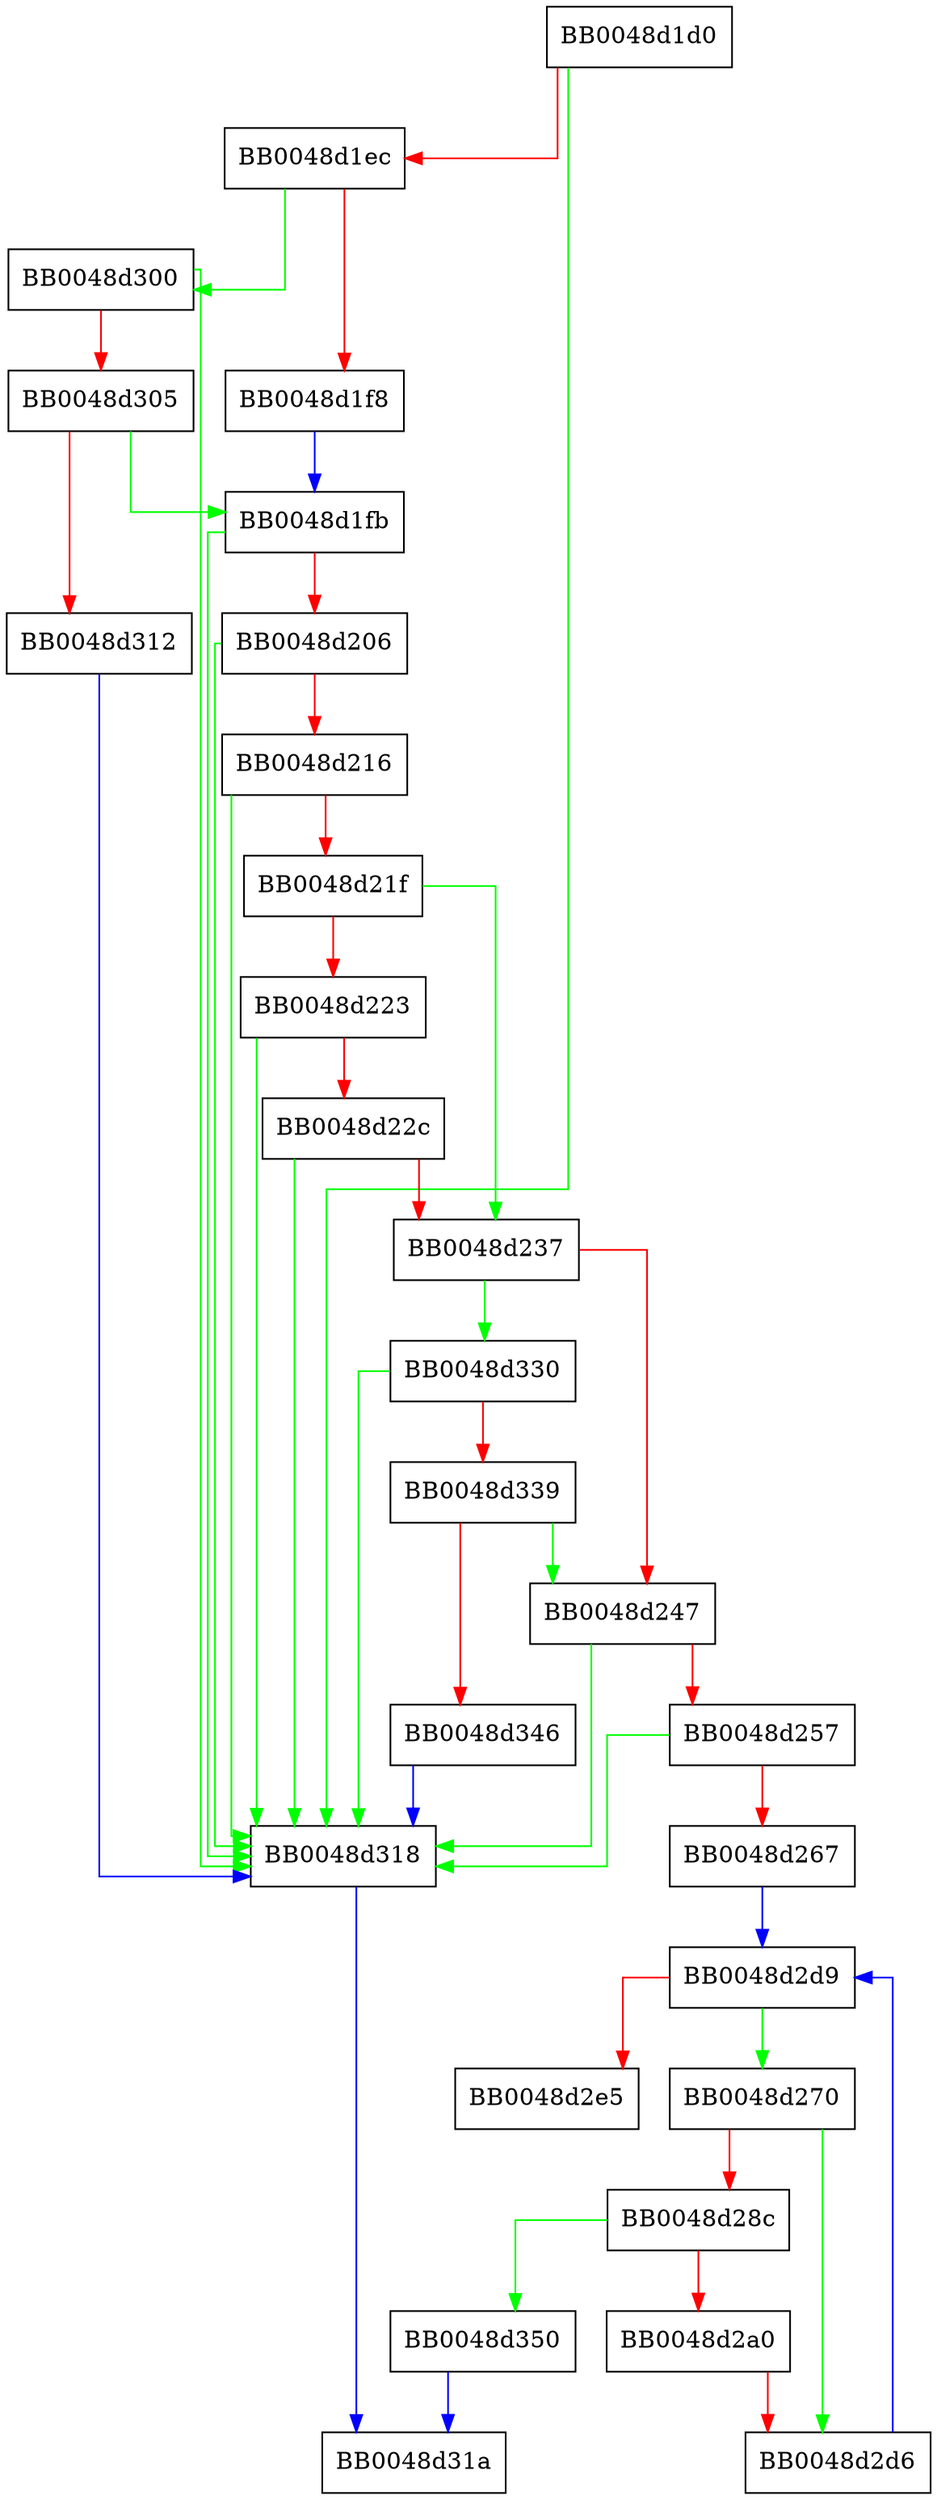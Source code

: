 digraph SSL_get_shared_ciphers {
  node [shape="box"];
  graph [splines=ortho];
  BB0048d1d0 -> BB0048d318 [color="green"];
  BB0048d1d0 -> BB0048d1ec [color="red"];
  BB0048d1ec -> BB0048d300 [color="green"];
  BB0048d1ec -> BB0048d1f8 [color="red"];
  BB0048d1f8 -> BB0048d1fb [color="blue"];
  BB0048d1fb -> BB0048d318 [color="green"];
  BB0048d1fb -> BB0048d206 [color="red"];
  BB0048d206 -> BB0048d318 [color="green"];
  BB0048d206 -> BB0048d216 [color="red"];
  BB0048d216 -> BB0048d318 [color="green"];
  BB0048d216 -> BB0048d21f [color="red"];
  BB0048d21f -> BB0048d237 [color="green"];
  BB0048d21f -> BB0048d223 [color="red"];
  BB0048d223 -> BB0048d318 [color="green"];
  BB0048d223 -> BB0048d22c [color="red"];
  BB0048d22c -> BB0048d318 [color="green"];
  BB0048d22c -> BB0048d237 [color="red"];
  BB0048d237 -> BB0048d330 [color="green"];
  BB0048d237 -> BB0048d247 [color="red"];
  BB0048d247 -> BB0048d318 [color="green"];
  BB0048d247 -> BB0048d257 [color="red"];
  BB0048d257 -> BB0048d318 [color="green"];
  BB0048d257 -> BB0048d267 [color="red"];
  BB0048d267 -> BB0048d2d9 [color="blue"];
  BB0048d270 -> BB0048d2d6 [color="green"];
  BB0048d270 -> BB0048d28c [color="red"];
  BB0048d28c -> BB0048d350 [color="green"];
  BB0048d28c -> BB0048d2a0 [color="red"];
  BB0048d2a0 -> BB0048d2d6 [color="red"];
  BB0048d2d6 -> BB0048d2d9 [color="blue"];
  BB0048d2d9 -> BB0048d270 [color="green"];
  BB0048d2d9 -> BB0048d2e5 [color="red"];
  BB0048d300 -> BB0048d318 [color="green"];
  BB0048d300 -> BB0048d305 [color="red"];
  BB0048d305 -> BB0048d1fb [color="green"];
  BB0048d305 -> BB0048d312 [color="red"];
  BB0048d312 -> BB0048d318 [color="blue"];
  BB0048d318 -> BB0048d31a [color="blue"];
  BB0048d330 -> BB0048d318 [color="green"];
  BB0048d330 -> BB0048d339 [color="red"];
  BB0048d339 -> BB0048d247 [color="green"];
  BB0048d339 -> BB0048d346 [color="red"];
  BB0048d346 -> BB0048d318 [color="blue"];
  BB0048d350 -> BB0048d31a [color="blue"];
}